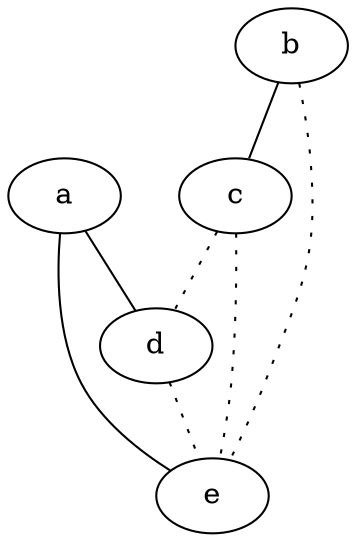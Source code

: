 graph {
a -- d;
a -- e;
b -- c;
b -- e [style=dotted];
c -- d [style=dotted];
c -- e [style=dotted];
d -- e [style=dotted];
}
